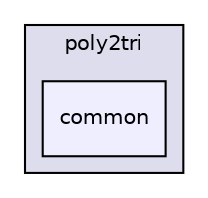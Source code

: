 digraph "assimp/assimp-3.1.1/contrib/poly2tri/poly2tri/common" {
  compound=true
  node [ fontsize="10", fontname="Helvetica"];
  edge [ labelfontsize="10", labelfontname="Helvetica"];
  subgraph clusterdir_4c7e142f9069feadbc32a6e4cc77d350 {
    graph [ bgcolor="#ddddee", pencolor="black", label="poly2tri" fontname="Helvetica", fontsize="10", URL="dir_4c7e142f9069feadbc32a6e4cc77d350.html"]
  dir_dd3dba718535f603a56337606554b4ee [shape=box, label="common", style="filled", fillcolor="#eeeeff", pencolor="black", URL="dir_dd3dba718535f603a56337606554b4ee.html"];
  }
}
